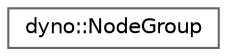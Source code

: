 digraph "Graphical Class Hierarchy"
{
 // LATEX_PDF_SIZE
  bgcolor="transparent";
  edge [fontname=Helvetica,fontsize=10,labelfontname=Helvetica,labelfontsize=10];
  node [fontname=Helvetica,fontsize=10,shape=box,height=0.2,width=0.4];
  rankdir="LR";
  Node0 [id="Node000000",label="dyno::NodeGroup",height=0.2,width=0.4,color="grey40", fillcolor="white", style="filled",URL="$classdyno_1_1_node_group.html",tooltip=" "];
}
